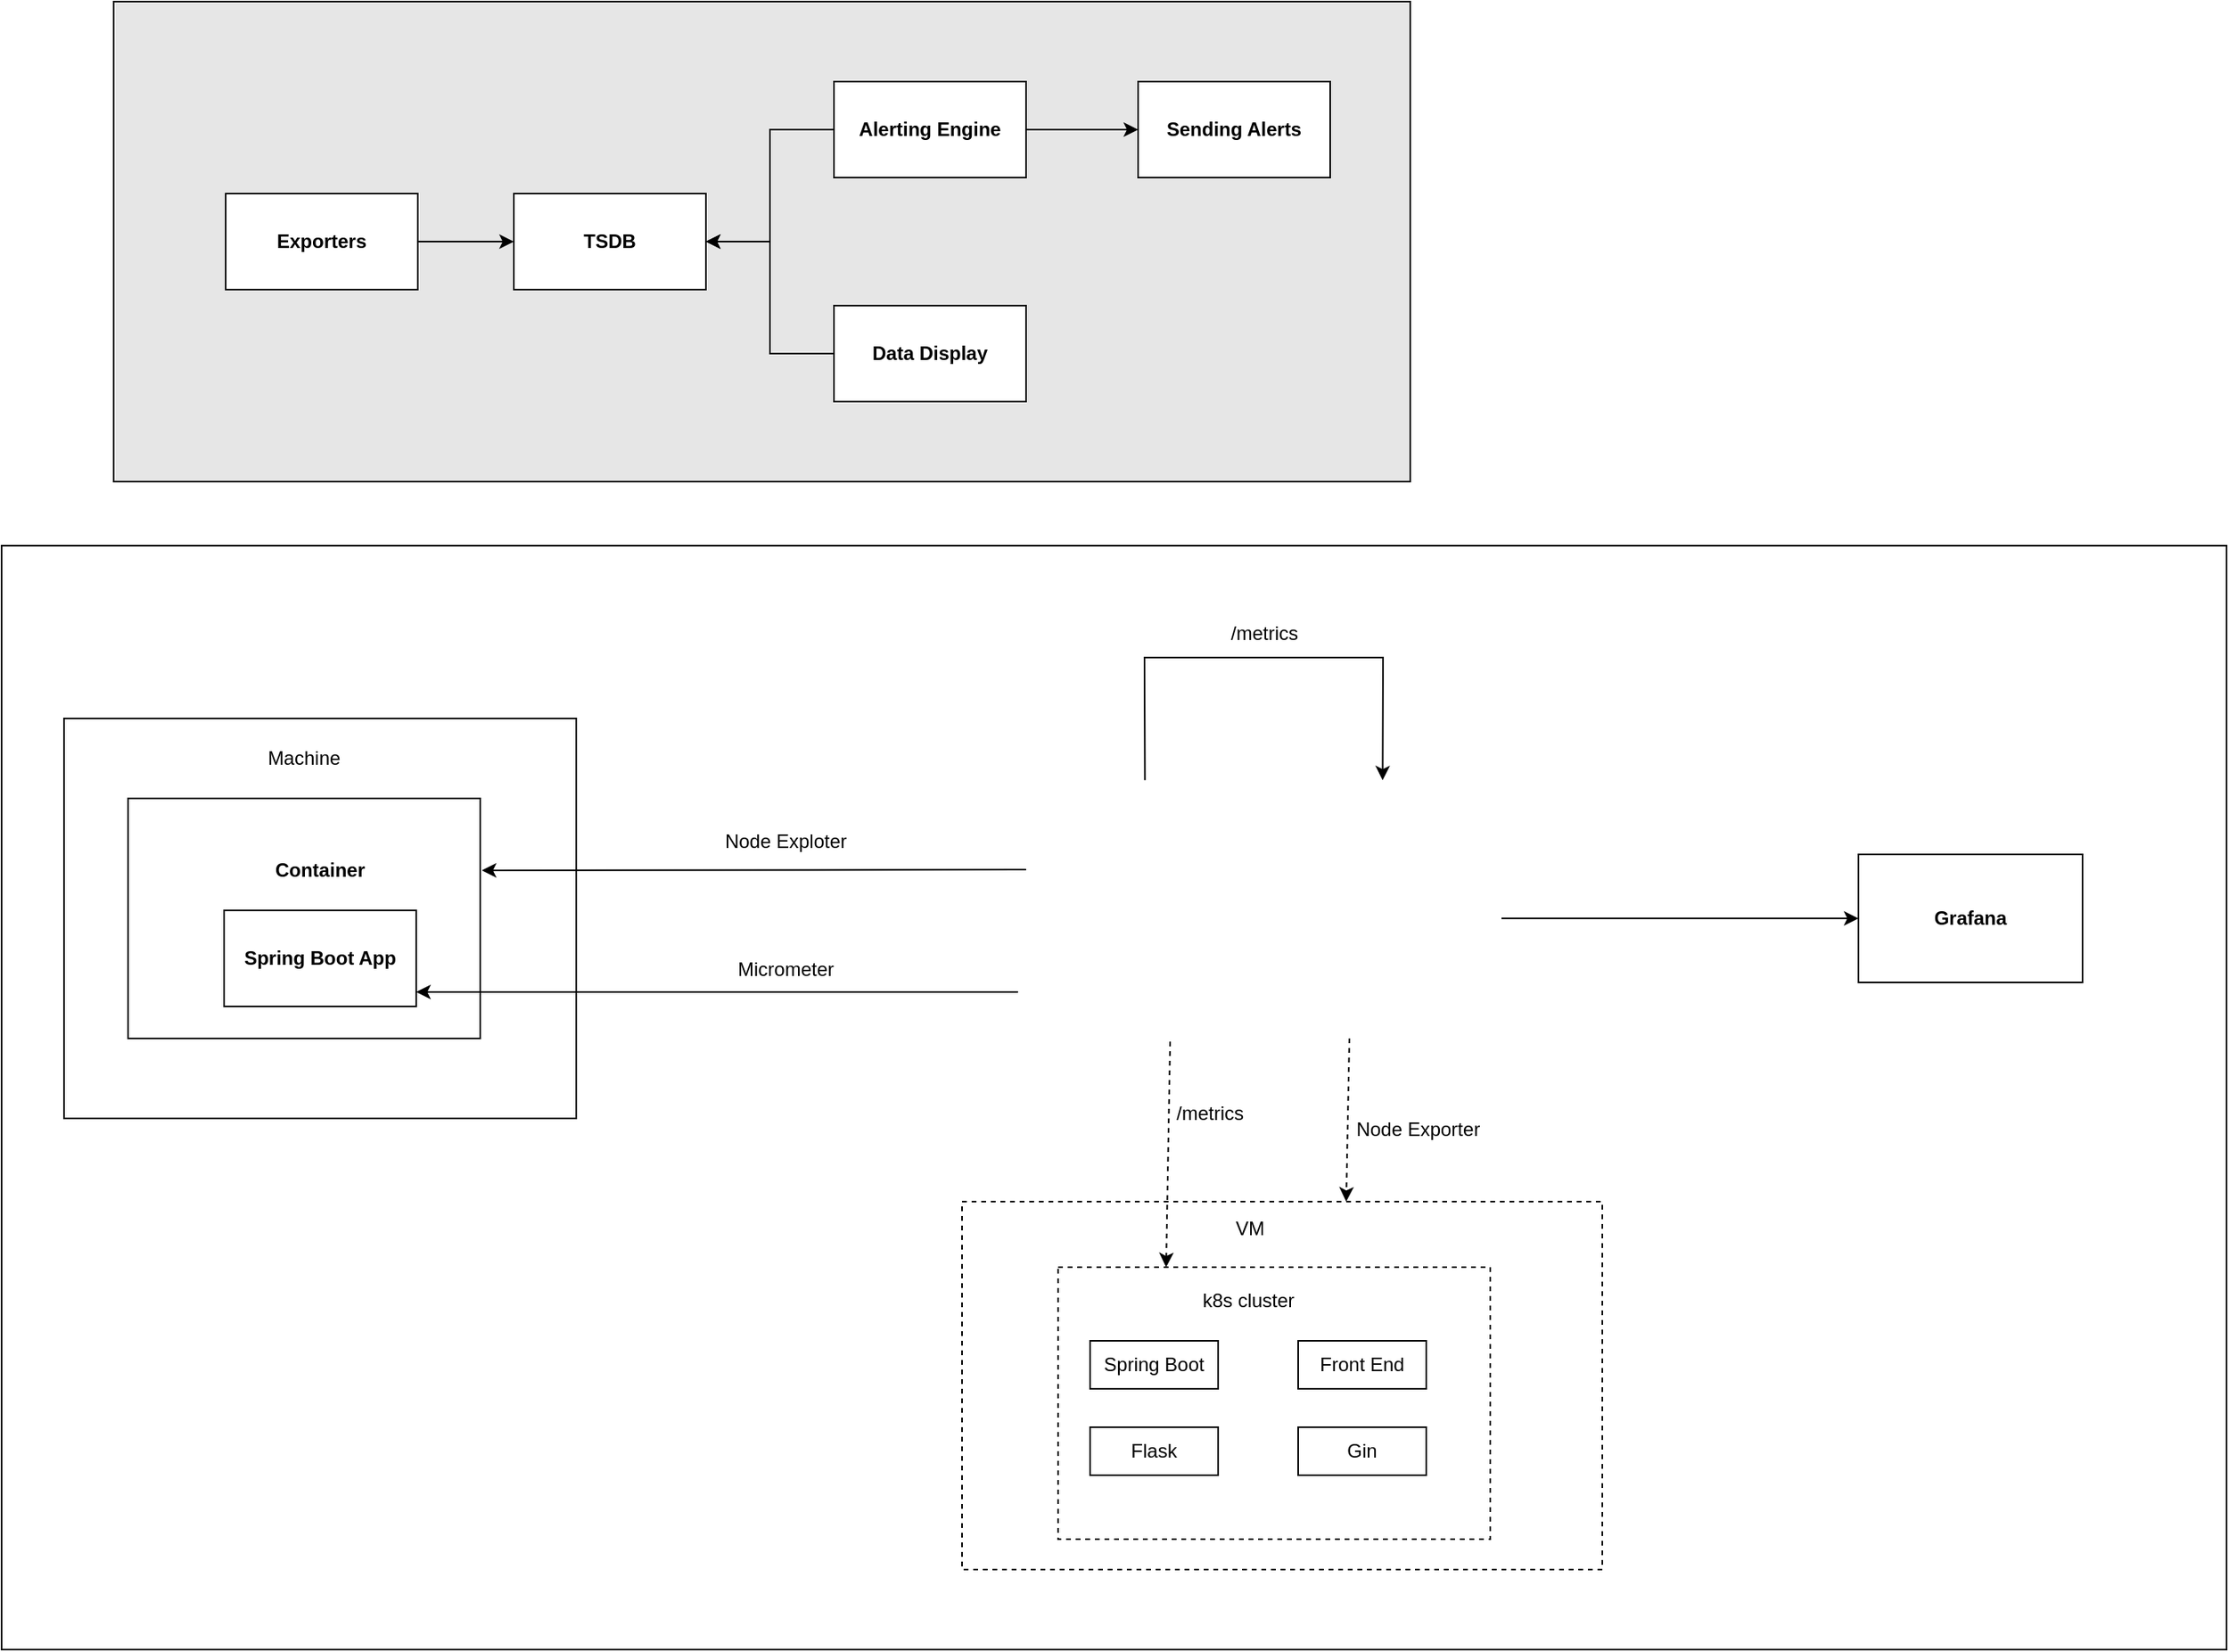 <mxfile version="24.4.4" type="github">
  <diagram name="Page-1" id="lXyoTegrUJQcm6NgfTb_">
    <mxGraphModel dx="2284" dy="780" grid="1" gridSize="10" guides="1" tooltips="1" connect="1" arrows="1" fold="1" page="1" pageScale="1" pageWidth="850" pageHeight="1100" math="0" shadow="0">
      <root>
        <mxCell id="0" />
        <mxCell id="1" parent="0" />
        <mxCell id="3vvWZTS7zfOKJP6T3MQM-54" value="" style="rounded=0;whiteSpace=wrap;html=1;" vertex="1" parent="1">
          <mxGeometry x="-40" y="440" width="1390" height="690" as="geometry" />
        </mxCell>
        <mxCell id="3vvWZTS7zfOKJP6T3MQM-48" value="" style="rounded=0;whiteSpace=wrap;html=1;dashed=1;" vertex="1" parent="1">
          <mxGeometry x="560" y="850" width="400" height="230" as="geometry" />
        </mxCell>
        <mxCell id="3vvWZTS7zfOKJP6T3MQM-21" value="" style="rounded=0;whiteSpace=wrap;html=1;" vertex="1" parent="1">
          <mxGeometry x="-1" y="548" width="320" height="250" as="geometry" />
        </mxCell>
        <mxCell id="3vvWZTS7zfOKJP6T3MQM-20" value="" style="rounded=0;whiteSpace=wrap;html=1;" vertex="1" parent="1">
          <mxGeometry x="39" y="598" width="220" height="150" as="geometry" />
        </mxCell>
        <mxCell id="3vvWZTS7zfOKJP6T3MQM-18" value="" style="rounded=0;whiteSpace=wrap;html=1;fillColor=#E6E6E6;" vertex="1" parent="1">
          <mxGeometry x="30" y="100" width="810" height="300" as="geometry" />
        </mxCell>
        <mxCell id="3vvWZTS7zfOKJP6T3MQM-6" style="edgeStyle=orthogonalEdgeStyle;rounded=0;orthogonalLoop=1;jettySize=auto;html=1;entryX=0;entryY=0.5;entryDx=0;entryDy=0;" edge="1" parent="1" source="3vvWZTS7zfOKJP6T3MQM-1" target="3vvWZTS7zfOKJP6T3MQM-2">
          <mxGeometry relative="1" as="geometry" />
        </mxCell>
        <mxCell id="3vvWZTS7zfOKJP6T3MQM-1" value="&lt;b&gt;Exporters&lt;/b&gt;" style="rounded=0;whiteSpace=wrap;html=1;" vertex="1" parent="1">
          <mxGeometry x="100" y="220" width="120" height="60" as="geometry" />
        </mxCell>
        <mxCell id="3vvWZTS7zfOKJP6T3MQM-2" value="&lt;b&gt;TSDB&lt;/b&gt;" style="rounded=0;whiteSpace=wrap;html=1;" vertex="1" parent="1">
          <mxGeometry x="280" y="220" width="120" height="60" as="geometry" />
        </mxCell>
        <mxCell id="3vvWZTS7zfOKJP6T3MQM-7" style="edgeStyle=orthogonalEdgeStyle;rounded=0;orthogonalLoop=1;jettySize=auto;html=1;entryX=1;entryY=0.5;entryDx=0;entryDy=0;" edge="1" parent="1" source="3vvWZTS7zfOKJP6T3MQM-3" target="3vvWZTS7zfOKJP6T3MQM-2">
          <mxGeometry relative="1" as="geometry" />
        </mxCell>
        <mxCell id="3vvWZTS7zfOKJP6T3MQM-17" style="edgeStyle=orthogonalEdgeStyle;rounded=0;orthogonalLoop=1;jettySize=auto;html=1;entryX=0;entryY=0.5;entryDx=0;entryDy=0;" edge="1" parent="1" source="3vvWZTS7zfOKJP6T3MQM-3" target="3vvWZTS7zfOKJP6T3MQM-5">
          <mxGeometry relative="1" as="geometry" />
        </mxCell>
        <mxCell id="3vvWZTS7zfOKJP6T3MQM-3" value="&lt;b&gt;Alerting Engine&lt;/b&gt;" style="rounded=0;whiteSpace=wrap;html=1;" vertex="1" parent="1">
          <mxGeometry x="480" y="150" width="120" height="60" as="geometry" />
        </mxCell>
        <mxCell id="3vvWZTS7zfOKJP6T3MQM-16" style="edgeStyle=orthogonalEdgeStyle;rounded=0;orthogonalLoop=1;jettySize=auto;html=1;entryX=1;entryY=0.5;entryDx=0;entryDy=0;" edge="1" parent="1" source="3vvWZTS7zfOKJP6T3MQM-4" target="3vvWZTS7zfOKJP6T3MQM-2">
          <mxGeometry relative="1" as="geometry" />
        </mxCell>
        <mxCell id="3vvWZTS7zfOKJP6T3MQM-4" value="&lt;b&gt;Data Display&lt;/b&gt;" style="rounded=0;whiteSpace=wrap;html=1;" vertex="1" parent="1">
          <mxGeometry x="480" y="290" width="120" height="60" as="geometry" />
        </mxCell>
        <mxCell id="3vvWZTS7zfOKJP6T3MQM-5" value="&lt;b&gt;Sending Alerts&lt;/b&gt;" style="rounded=0;whiteSpace=wrap;html=1;" vertex="1" parent="1">
          <mxGeometry x="670" y="150" width="120" height="60" as="geometry" />
        </mxCell>
        <mxCell id="3vvWZTS7zfOKJP6T3MQM-19" value="&lt;b&gt;Spring Boot App&lt;/b&gt;" style="rounded=0;whiteSpace=wrap;html=1;" vertex="1" parent="1">
          <mxGeometry x="99" y="668" width="120" height="60" as="geometry" />
        </mxCell>
        <mxCell id="3vvWZTS7zfOKJP6T3MQM-22" value="&lt;b&gt;Container&lt;/b&gt;" style="text;html=1;align=center;verticalAlign=middle;whiteSpace=wrap;rounded=0;" vertex="1" parent="1">
          <mxGeometry x="129" y="628" width="60" height="30" as="geometry" />
        </mxCell>
        <mxCell id="3vvWZTS7zfOKJP6T3MQM-23" value="Machine" style="text;html=1;align=center;verticalAlign=middle;whiteSpace=wrap;rounded=0;" vertex="1" parent="1">
          <mxGeometry x="119" y="558" width="60" height="30" as="geometry" />
        </mxCell>
        <mxCell id="3vvWZTS7zfOKJP6T3MQM-56" style="edgeStyle=orthogonalEdgeStyle;rounded=0;orthogonalLoop=1;jettySize=auto;html=1;entryX=0;entryY=0.5;entryDx=0;entryDy=0;" edge="1" parent="1" source="3vvWZTS7zfOKJP6T3MQM-27" target="3vvWZTS7zfOKJP6T3MQM-55">
          <mxGeometry relative="1" as="geometry" />
        </mxCell>
        <mxCell id="3vvWZTS7zfOKJP6T3MQM-27" value="" style="shape=image;verticalLabelPosition=bottom;labelBackgroundColor=default;verticalAlign=top;aspect=fixed;imageAspect=0;image=https://miro.medium.com/v2/resize:fit:707/1*SW3lqH4V0J0suyzkZ6FcFQ.png;" vertex="1" parent="1">
          <mxGeometry x="600" y="586.68" width="297" height="172.65" as="geometry" />
        </mxCell>
        <mxCell id="3vvWZTS7zfOKJP6T3MQM-28" value="" style="endArrow=classic;html=1;rounded=0;entryX=1;entryY=0.5;entryDx=0;entryDy=0;exitX=-0.017;exitY=0.645;exitDx=0;exitDy=0;exitPerimeter=0;" edge="1" parent="1">
          <mxGeometry width="50" height="50" relative="1" as="geometry">
            <mxPoint x="594.951" y="719.039" as="sourcePoint" />
            <mxPoint x="219" y="719" as="targetPoint" />
          </mxGeometry>
        </mxCell>
        <mxCell id="3vvWZTS7zfOKJP6T3MQM-29" value="" style="endArrow=classic;html=1;rounded=0;exitX=-0.017;exitY=0.645;exitDx=0;exitDy=0;exitPerimeter=0;" edge="1" parent="1">
          <mxGeometry width="50" height="50" relative="1" as="geometry">
            <mxPoint x="600.001" y="642.539" as="sourcePoint" />
            <mxPoint x="260" y="643" as="targetPoint" />
          </mxGeometry>
        </mxCell>
        <mxCell id="3vvWZTS7zfOKJP6T3MQM-30" value="Micrometer" style="text;html=1;align=center;verticalAlign=middle;whiteSpace=wrap;rounded=0;" vertex="1" parent="1">
          <mxGeometry x="420" y="690" width="60" height="30" as="geometry" />
        </mxCell>
        <mxCell id="3vvWZTS7zfOKJP6T3MQM-31" value="Node Exploter" style="text;html=1;align=center;verticalAlign=middle;whiteSpace=wrap;rounded=0;" vertex="1" parent="1">
          <mxGeometry x="410" y="610" width="80" height="30" as="geometry" />
        </mxCell>
        <mxCell id="3vvWZTS7zfOKJP6T3MQM-39" value="" style="endArrow=classic;html=1;rounded=0;exitX=0.25;exitY=0;exitDx=0;exitDy=0;entryX=0.75;entryY=0;entryDx=0;entryDy=0;" edge="1" parent="1" source="3vvWZTS7zfOKJP6T3MQM-27" target="3vvWZTS7zfOKJP6T3MQM-27">
          <mxGeometry width="50" height="50" relative="1" as="geometry">
            <mxPoint x="400" y="630" as="sourcePoint" />
            <mxPoint x="820" y="510" as="targetPoint" />
            <Array as="points">
              <mxPoint x="674" y="510" />
              <mxPoint x="749" y="510" />
              <mxPoint x="823" y="510" />
            </Array>
          </mxGeometry>
        </mxCell>
        <mxCell id="3vvWZTS7zfOKJP6T3MQM-40" value="/metrics" style="text;html=1;align=center;verticalAlign=middle;whiteSpace=wrap;rounded=0;" vertex="1" parent="1">
          <mxGeometry x="708.5" y="480" width="80" height="30" as="geometry" />
        </mxCell>
        <mxCell id="3vvWZTS7zfOKJP6T3MQM-42" value="" style="rounded=0;whiteSpace=wrap;html=1;dashed=1;" vertex="1" parent="1">
          <mxGeometry x="620" y="891" width="270" height="170" as="geometry" />
        </mxCell>
        <mxCell id="3vvWZTS7zfOKJP6T3MQM-43" value="Spring Boot" style="rounded=0;whiteSpace=wrap;html=1;" vertex="1" parent="1">
          <mxGeometry x="640" y="937" width="80" height="30" as="geometry" />
        </mxCell>
        <mxCell id="3vvWZTS7zfOKJP6T3MQM-44" value="Flask" style="rounded=0;whiteSpace=wrap;html=1;" vertex="1" parent="1">
          <mxGeometry x="640" y="991" width="80" height="30" as="geometry" />
        </mxCell>
        <mxCell id="3vvWZTS7zfOKJP6T3MQM-45" value="Gin" style="rounded=0;whiteSpace=wrap;html=1;" vertex="1" parent="1">
          <mxGeometry x="770" y="991" width="80" height="30" as="geometry" />
        </mxCell>
        <mxCell id="3vvWZTS7zfOKJP6T3MQM-46" value="Front End" style="rounded=0;whiteSpace=wrap;html=1;" vertex="1" parent="1">
          <mxGeometry x="770" y="937" width="80" height="30" as="geometry" />
        </mxCell>
        <mxCell id="3vvWZTS7zfOKJP6T3MQM-47" value="k8s cluster" style="text;html=1;align=center;verticalAlign=middle;whiteSpace=wrap;rounded=0;" vertex="1" parent="1">
          <mxGeometry x="708.5" y="897" width="60" height="30" as="geometry" />
        </mxCell>
        <mxCell id="3vvWZTS7zfOKJP6T3MQM-49" value="VM" style="text;html=1;align=center;verticalAlign=middle;whiteSpace=wrap;rounded=0;" vertex="1" parent="1">
          <mxGeometry x="710" y="852" width="60" height="30" as="geometry" />
        </mxCell>
        <mxCell id="3vvWZTS7zfOKJP6T3MQM-50" value="" style="endArrow=classic;html=1;rounded=0;entryX=0.25;entryY=0;entryDx=0;entryDy=0;dashed=1;" edge="1" parent="1" target="3vvWZTS7zfOKJP6T3MQM-42">
          <mxGeometry width="50" height="50" relative="1" as="geometry">
            <mxPoint x="690" y="750" as="sourcePoint" />
            <mxPoint x="450" y="780" as="targetPoint" />
          </mxGeometry>
        </mxCell>
        <mxCell id="3vvWZTS7zfOKJP6T3MQM-51" value="" style="endArrow=classic;html=1;rounded=0;dashed=1;" edge="1" parent="1">
          <mxGeometry width="50" height="50" relative="1" as="geometry">
            <mxPoint x="802" y="748" as="sourcePoint" />
            <mxPoint x="800" y="850" as="targetPoint" />
          </mxGeometry>
        </mxCell>
        <mxCell id="3vvWZTS7zfOKJP6T3MQM-52" value="Node Exporter" style="text;html=1;align=center;verticalAlign=middle;whiteSpace=wrap;rounded=0;" vertex="1" parent="1">
          <mxGeometry x="800" y="790" width="90" height="30" as="geometry" />
        </mxCell>
        <mxCell id="3vvWZTS7zfOKJP6T3MQM-53" value="/metrics" style="text;html=1;align=center;verticalAlign=middle;whiteSpace=wrap;rounded=0;" vertex="1" parent="1">
          <mxGeometry x="670" y="780" width="90" height="30" as="geometry" />
        </mxCell>
        <mxCell id="3vvWZTS7zfOKJP6T3MQM-55" value="&lt;b&gt;Grafana&lt;/b&gt;" style="rounded=0;whiteSpace=wrap;html=1;" vertex="1" parent="1">
          <mxGeometry x="1120" y="633" width="140" height="80" as="geometry" />
        </mxCell>
      </root>
    </mxGraphModel>
  </diagram>
</mxfile>
